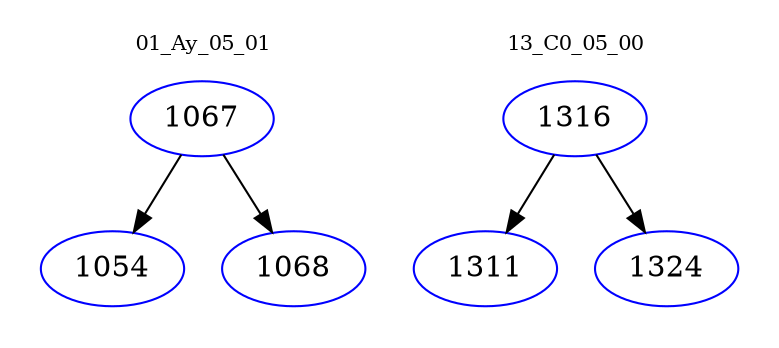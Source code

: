 digraph{
subgraph cluster_0 {
color = white
label = "01_Ay_05_01";
fontsize=10;
T0_1067 [label="1067", color="blue"]
T0_1067 -> T0_1054 [color="black"]
T0_1054 [label="1054", color="blue"]
T0_1067 -> T0_1068 [color="black"]
T0_1068 [label="1068", color="blue"]
}
subgraph cluster_1 {
color = white
label = "13_C0_05_00";
fontsize=10;
T1_1316 [label="1316", color="blue"]
T1_1316 -> T1_1311 [color="black"]
T1_1311 [label="1311", color="blue"]
T1_1316 -> T1_1324 [color="black"]
T1_1324 [label="1324", color="blue"]
}
}
